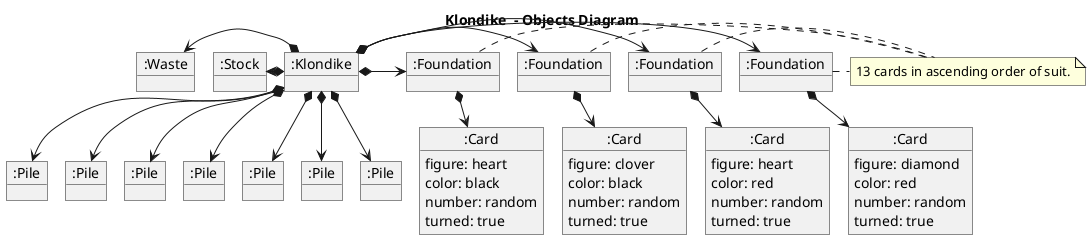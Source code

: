 @startuml ObjectDiagram
title Klondike  - Objects Diagram
!pragma layout smetana

object ":Klondike" as Klondike
object ":Waste" as Waste
object ":Stock" as Stock
object ":Pile" as Pile3
object ":Pile" as Pile4
object ":Pile" as Pile5
object ":Pile" as Pile6
object ":Pile" as Pile7
object ":Pile" as Pile8
object ":Pile" as Pile9
object ":Foundation" as Foundation1
object ":Foundation" as Foundation2
object ":Foundation" as Foundation3
object ":Foundation" as Foundation4

object ":Card" as Card1 {
    figure: diamond
    color: red
    number: random
    turned: true
}
object ":Card" as Card2 {
    figure: heart
    color: red
    number: random
    turned: true
}

object ":Card" as Card3 {
    figure: clover
    color: black
    number: random
    turned: true
}

object ":Card" as Card4 {
    figure: heart
    color: black
    number: random
    turned: true
}


Klondike *-right-> Foundation1
Klondike *-right-> Foundation2
Klondike *-right-> Foundation3
Klondike *-right-> Foundation4
Klondike *-left-> Stock
Klondike *-left-> Waste
note  "13 cards in ascending order of suit." as FNote
Foundation1 .down FNote
Foundation2 .down FNote
Foundation3 .down FNote
Foundation4 .down FNote


Foundation1 *--> Card1
Foundation2 *--> Card2
Foundation3 *--> Card3
Foundation4 *--> Card4



Klondike *--> Pile3
Klondike *--> Pile4
Klondike *--> Pile5
Klondike *--> Pile6
Klondike *--> Pile7
Klondike *--> Pile8
Klondike *--> Pile9






@enduml
